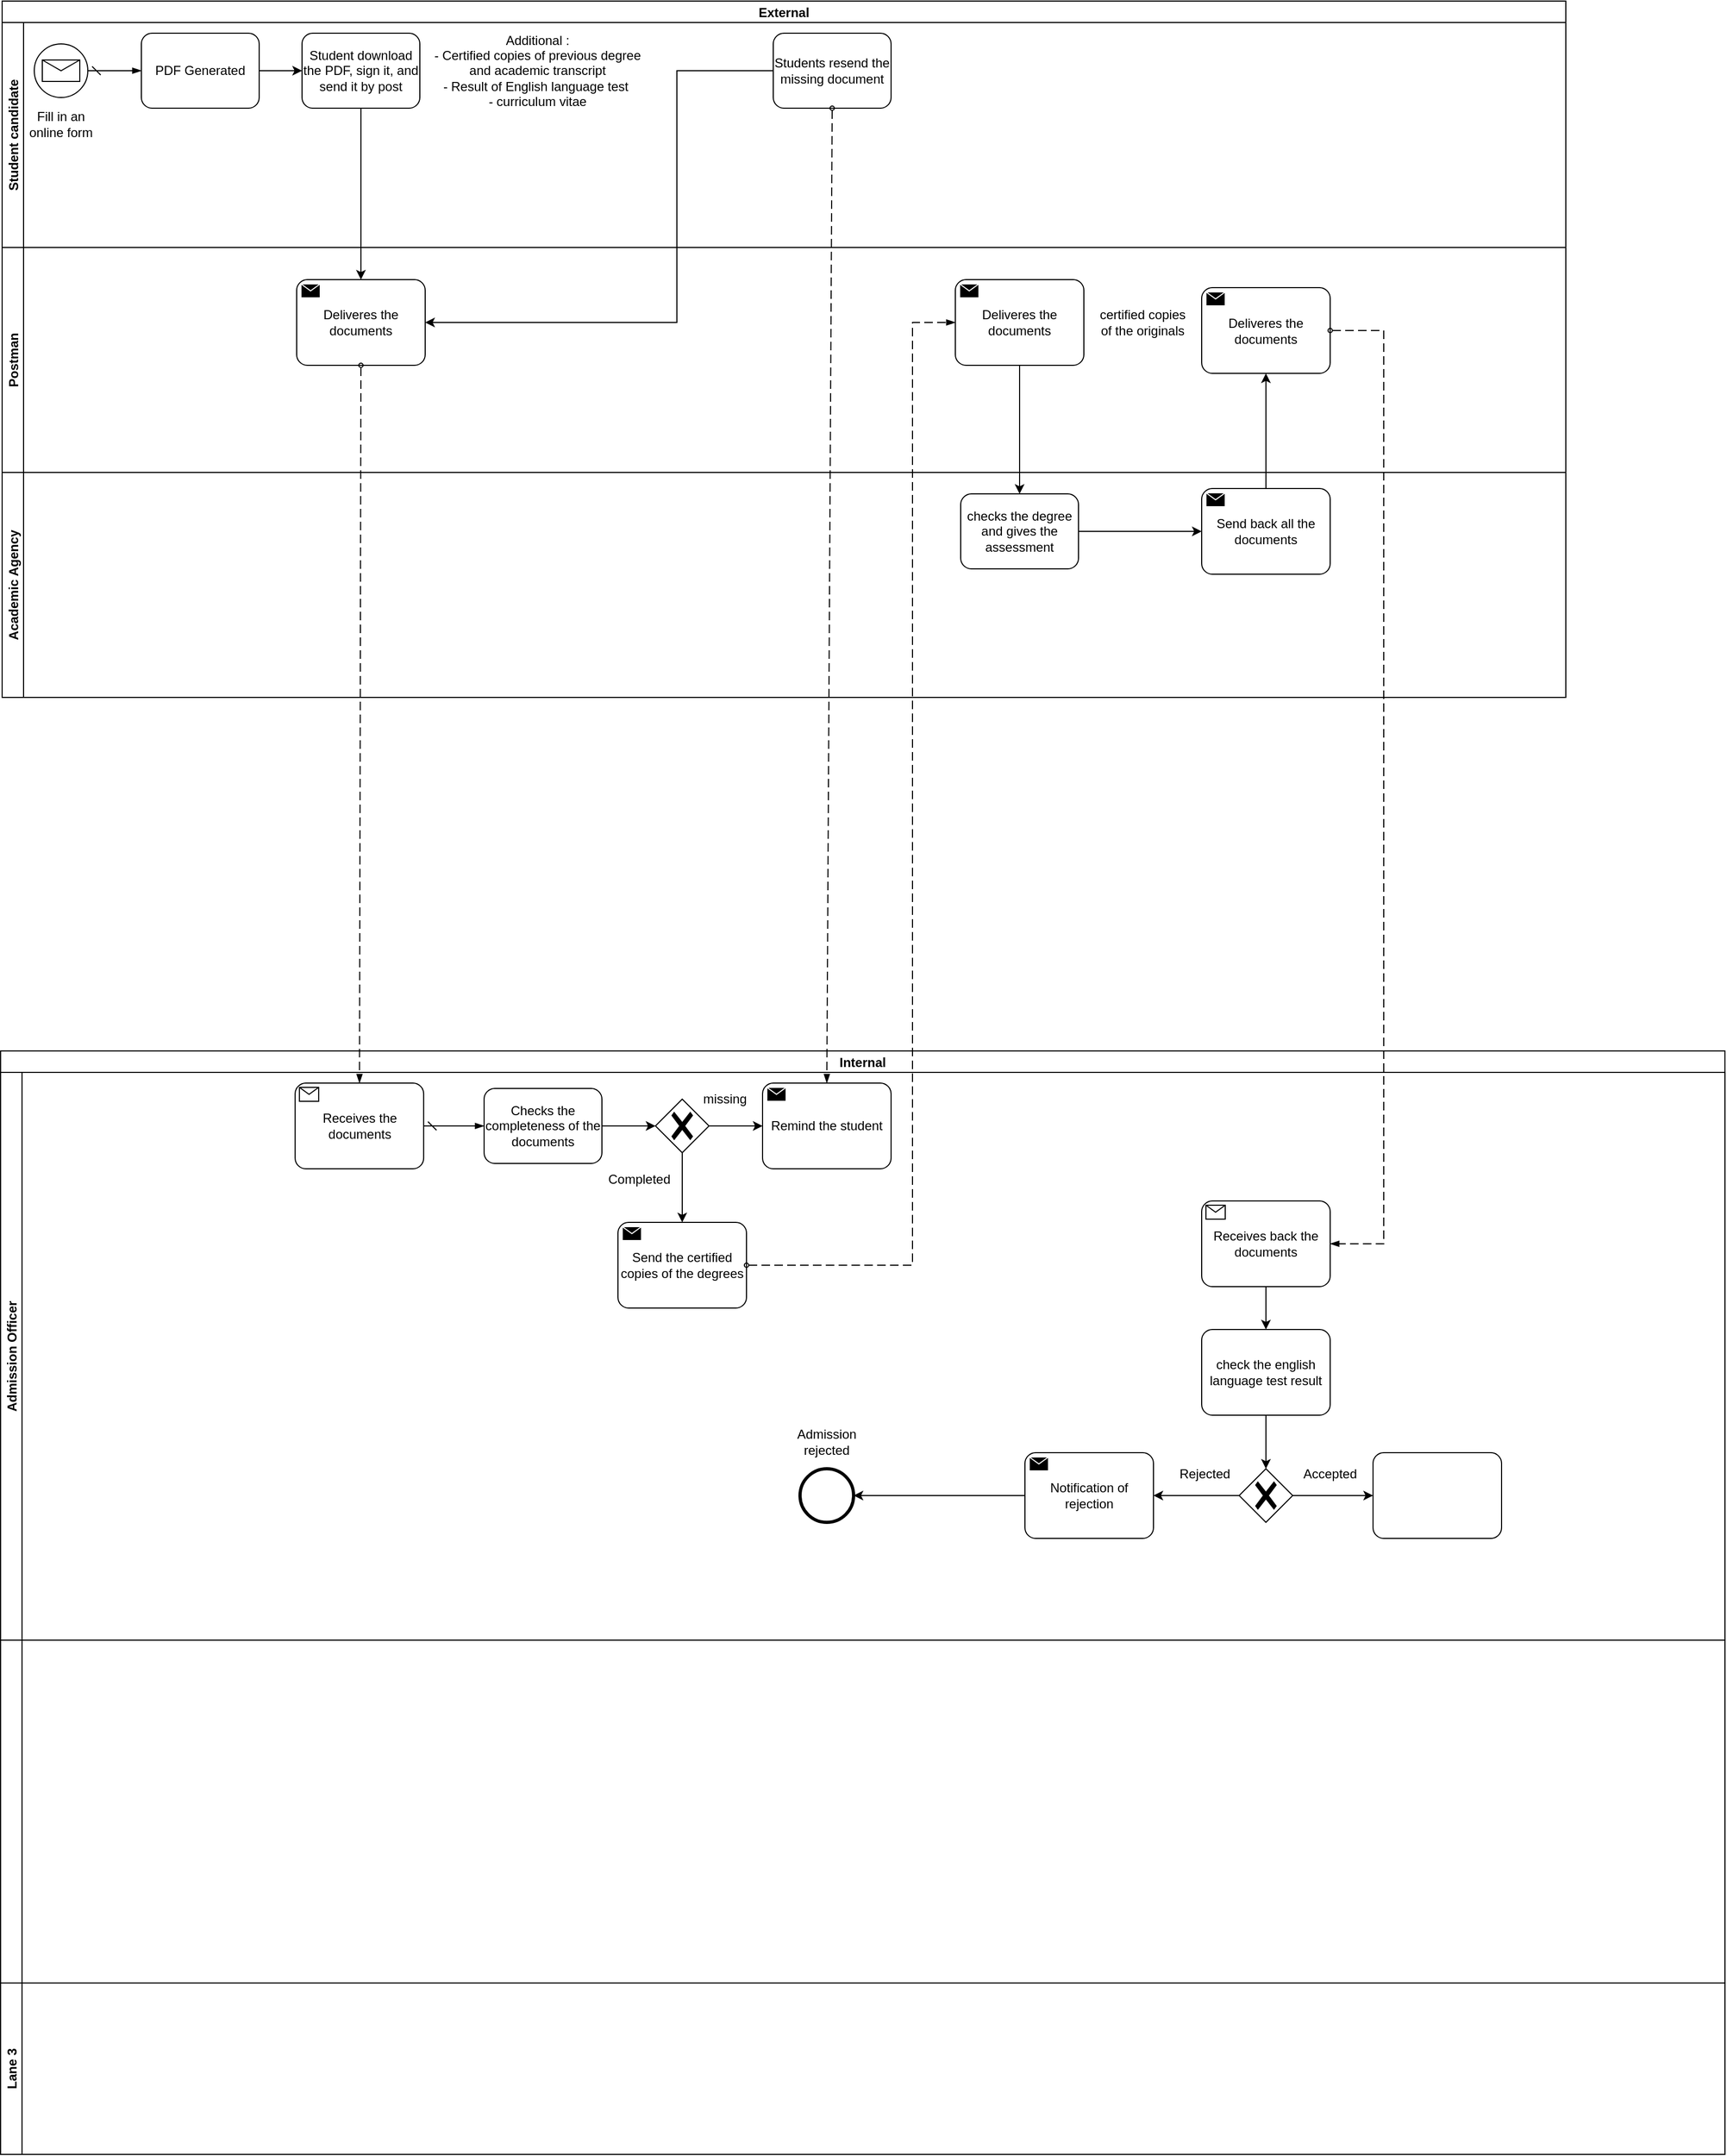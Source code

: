<mxfile version="16.4.5" type="github">
  <diagram name="Page-1" id="2a216829-ef6e-dabb-86c1-c78162f3ba2b">
    <mxGraphModel dx="1085" dy="610" grid="1" gridSize="10" guides="1" tooltips="1" connect="1" arrows="1" fold="1" page="1" pageScale="1" pageWidth="850" pageHeight="1100" background="none" math="0" shadow="0">
      <root>
        <mxCell id="0" />
        <mxCell id="1" parent="0" />
        <mxCell id="xAo5AwCqJUAZyym7p9kT-1" value="External" style="swimlane;childLayout=stackLayout;resizeParent=1;resizeParentMax=0;horizontal=1;startSize=20;horizontalStack=0;" parent="1" vertex="1">
          <mxGeometry x="160" y="20" width="1460" height="650" as="geometry" />
        </mxCell>
        <mxCell id="xAo5AwCqJUAZyym7p9kT-2" value="Student candidate" style="swimlane;startSize=20;horizontal=0;" parent="xAo5AwCqJUAZyym7p9kT-1" vertex="1">
          <mxGeometry y="20" width="1460" height="210" as="geometry" />
        </mxCell>
        <mxCell id="xAo5AwCqJUAZyym7p9kT-6" value="" style="points=[[0.145,0.145,0],[0.5,0,0],[0.855,0.145,0],[1,0.5,0],[0.855,0.855,0],[0.5,1,0],[0.145,0.855,0],[0,0.5,0]];shape=mxgraph.bpmn.event;html=1;verticalLabelPosition=bottom;labelBackgroundColor=#ffffff;verticalAlign=top;align=center;perimeter=ellipsePerimeter;outlineConnect=0;aspect=fixed;outline=standard;symbol=message;" parent="xAo5AwCqJUAZyym7p9kT-2" vertex="1">
          <mxGeometry x="30" y="20" width="50" height="50" as="geometry" />
        </mxCell>
        <mxCell id="xAo5AwCqJUAZyym7p9kT-7" value="Fill in an online form" style="text;html=1;strokeColor=none;fillColor=none;align=center;verticalAlign=middle;whiteSpace=wrap;rounded=0;" parent="xAo5AwCqJUAZyym7p9kT-2" vertex="1">
          <mxGeometry x="20" y="80" width="70" height="30" as="geometry" />
        </mxCell>
        <mxCell id="xAo5AwCqJUAZyym7p9kT-13" style="edgeStyle=orthogonalEdgeStyle;rounded=0;orthogonalLoop=1;jettySize=auto;html=1;entryX=0;entryY=0.5;entryDx=0;entryDy=0;entryPerimeter=0;" parent="xAo5AwCqJUAZyym7p9kT-2" source="xAo5AwCqJUAZyym7p9kT-10" target="xAo5AwCqJUAZyym7p9kT-12" edge="1">
          <mxGeometry relative="1" as="geometry" />
        </mxCell>
        <mxCell id="xAo5AwCqJUAZyym7p9kT-10" value="PDF Generated" style="points=[[0.25,0,0],[0.5,0,0],[0.75,0,0],[1,0.25,0],[1,0.5,0],[1,0.75,0],[0.75,1,0],[0.5,1,0],[0.25,1,0],[0,0.75,0],[0,0.5,0],[0,0.25,0]];shape=mxgraph.bpmn.task;whiteSpace=wrap;rectStyle=rounded;size=10;taskMarker=abstract;" parent="xAo5AwCqJUAZyym7p9kT-2" vertex="1">
          <mxGeometry x="130" y="10" width="110" height="70" as="geometry" />
        </mxCell>
        <mxCell id="xAo5AwCqJUAZyym7p9kT-11" value="" style="edgeStyle=elbowEdgeStyle;fontSize=12;html=1;endArrow=blockThin;endFill=1;startArrow=dash;startFill=0;endSize=6;startSize=6;rounded=0;exitX=1;exitY=0.5;exitDx=0;exitDy=0;exitPerimeter=0;entryX=0;entryY=0.5;entryDx=0;entryDy=0;entryPerimeter=0;" parent="xAo5AwCqJUAZyym7p9kT-2" source="xAo5AwCqJUAZyym7p9kT-6" target="xAo5AwCqJUAZyym7p9kT-10" edge="1">
          <mxGeometry width="160" relative="1" as="geometry">
            <mxPoint x="110" y="110" as="sourcePoint" />
            <mxPoint x="130" y="100" as="targetPoint" />
          </mxGeometry>
        </mxCell>
        <mxCell id="xAo5AwCqJUAZyym7p9kT-12" value="Student download the PDF, sign it, and send it by post" style="points=[[0.25,0,0],[0.5,0,0],[0.75,0,0],[1,0.25,0],[1,0.5,0],[1,0.75,0],[0.75,1,0],[0.5,1,0],[0.25,1,0],[0,0.75,0],[0,0.5,0],[0,0.25,0]];shape=mxgraph.bpmn.task;whiteSpace=wrap;rectStyle=rounded;size=10;taskMarker=abstract;" parent="xAo5AwCqJUAZyym7p9kT-2" vertex="1">
          <mxGeometry x="280" y="10" width="110" height="70" as="geometry" />
        </mxCell>
        <mxCell id="xAo5AwCqJUAZyym7p9kT-14" value="Additional :&lt;br&gt;- Certified copies of previous degree and academic transcript&lt;br&gt;- Result of English language test&amp;nbsp;&lt;br&gt;- curriculum vitae" style="text;html=1;strokeColor=none;fillColor=none;align=center;verticalAlign=middle;whiteSpace=wrap;rounded=0;" parent="xAo5AwCqJUAZyym7p9kT-2" vertex="1">
          <mxGeometry x="400" y="-10" width="200" height="110" as="geometry" />
        </mxCell>
        <mxCell id="UDQJdvHPzE4VP3BuKi0N-14" value="Students resend the missing document" style="points=[[0.25,0,0],[0.5,0,0],[0.75,0,0],[1,0.25,0],[1,0.5,0],[1,0.75,0],[0.75,1,0],[0.5,1,0],[0.25,1,0],[0,0.75,0],[0,0.5,0],[0,0.25,0]];shape=mxgraph.bpmn.task;whiteSpace=wrap;rectStyle=rounded;size=10;taskMarker=abstract;" vertex="1" parent="xAo5AwCqJUAZyym7p9kT-2">
          <mxGeometry x="720" y="10" width="110" height="70" as="geometry" />
        </mxCell>
        <mxCell id="xAo5AwCqJUAZyym7p9kT-36" value="Postman" style="swimlane;startSize=20;horizontal=0;" parent="xAo5AwCqJUAZyym7p9kT-1" vertex="1">
          <mxGeometry y="230" width="1460" height="210" as="geometry" />
        </mxCell>
        <mxCell id="UDQJdvHPzE4VP3BuKi0N-3" value="Deliveres the documents" style="points=[[0.25,0,0],[0.5,0,0],[0.75,0,0],[1,0.25,0],[1,0.5,0],[1,0.75,0],[0.75,1,0],[0.5,1,0],[0.25,1,0],[0,0.75,0],[0,0.5,0],[0,0.25,0]];shape=mxgraph.bpmn.task;whiteSpace=wrap;rectStyle=rounded;size=10;taskMarker=send;" vertex="1" parent="xAo5AwCqJUAZyym7p9kT-36">
          <mxGeometry x="275" y="30" width="120" height="80" as="geometry" />
        </mxCell>
        <mxCell id="UDQJdvHPzE4VP3BuKi0N-37" value="Deliveres the documents" style="points=[[0.25,0,0],[0.5,0,0],[0.75,0,0],[1,0.25,0],[1,0.5,0],[1,0.75,0],[0.75,1,0],[0.5,1,0],[0.25,1,0],[0,0.75,0],[0,0.5,0],[0,0.25,0]];shape=mxgraph.bpmn.task;whiteSpace=wrap;rectStyle=rounded;size=10;taskMarker=send;" vertex="1" parent="xAo5AwCqJUAZyym7p9kT-36">
          <mxGeometry x="890" y="30" width="120" height="80" as="geometry" />
        </mxCell>
        <mxCell id="UDQJdvHPzE4VP3BuKi0N-40" value="certified copies of the originals" style="text;html=1;strokeColor=none;fillColor=none;align=center;verticalAlign=middle;whiteSpace=wrap;rounded=0;" vertex="1" parent="xAo5AwCqJUAZyym7p9kT-36">
          <mxGeometry x="1020" y="47.5" width="90" height="45" as="geometry" />
        </mxCell>
        <mxCell id="UDQJdvHPzE4VP3BuKi0N-43" value="Deliveres the documents" style="points=[[0.25,0,0],[0.5,0,0],[0.75,0,0],[1,0.25,0],[1,0.5,0],[1,0.75,0],[0.75,1,0],[0.5,1,0],[0.25,1,0],[0,0.75,0],[0,0.5,0],[0,0.25,0]];shape=mxgraph.bpmn.task;whiteSpace=wrap;rectStyle=rounded;size=10;taskMarker=send;" vertex="1" parent="xAo5AwCqJUAZyym7p9kT-36">
          <mxGeometry x="1120" y="37.5" width="120" height="80" as="geometry" />
        </mxCell>
        <mxCell id="UDQJdvHPzE4VP3BuKi0N-33" value="Academic Agency" style="swimlane;startSize=20;horizontal=0;" vertex="1" parent="xAo5AwCqJUAZyym7p9kT-1">
          <mxGeometry y="440" width="1460" height="210" as="geometry" />
        </mxCell>
        <mxCell id="UDQJdvHPzE4VP3BuKi0N-42" style="edgeStyle=orthogonalEdgeStyle;rounded=0;orthogonalLoop=1;jettySize=auto;html=1;entryX=0;entryY=0.5;entryDx=0;entryDy=0;entryPerimeter=0;" edge="1" parent="UDQJdvHPzE4VP3BuKi0N-33" source="UDQJdvHPzE4VP3BuKi0N-35" target="UDQJdvHPzE4VP3BuKi0N-41">
          <mxGeometry relative="1" as="geometry" />
        </mxCell>
        <mxCell id="UDQJdvHPzE4VP3BuKi0N-35" value="checks the degree and gives the assessment" style="points=[[0.25,0,0],[0.5,0,0],[0.75,0,0],[1,0.25,0],[1,0.5,0],[1,0.75,0],[0.75,1,0],[0.5,1,0],[0.25,1,0],[0,0.75,0],[0,0.5,0],[0,0.25,0]];shape=mxgraph.bpmn.task;whiteSpace=wrap;rectStyle=rounded;size=10;taskMarker=abstract;" vertex="1" parent="UDQJdvHPzE4VP3BuKi0N-33">
          <mxGeometry x="895.0" y="20" width="110" height="70" as="geometry" />
        </mxCell>
        <mxCell id="UDQJdvHPzE4VP3BuKi0N-41" value="Send back all the documents" style="points=[[0.25,0,0],[0.5,0,0],[0.75,0,0],[1,0.25,0],[1,0.5,0],[1,0.75,0],[0.75,1,0],[0.5,1,0],[0.25,1,0],[0,0.75,0],[0,0.5,0],[0,0.25,0]];shape=mxgraph.bpmn.task;whiteSpace=wrap;rectStyle=rounded;size=10;taskMarker=send;" vertex="1" parent="UDQJdvHPzE4VP3BuKi0N-33">
          <mxGeometry x="1120" y="15" width="120" height="80" as="geometry" />
        </mxCell>
        <mxCell id="UDQJdvHPzE4VP3BuKi0N-4" style="edgeStyle=orthogonalEdgeStyle;rounded=0;orthogonalLoop=1;jettySize=auto;html=1;entryX=0.5;entryY=0;entryDx=0;entryDy=0;entryPerimeter=0;" edge="1" parent="xAo5AwCqJUAZyym7p9kT-1" source="xAo5AwCqJUAZyym7p9kT-12" target="UDQJdvHPzE4VP3BuKi0N-3">
          <mxGeometry relative="1" as="geometry" />
        </mxCell>
        <mxCell id="UDQJdvHPzE4VP3BuKi0N-17" style="edgeStyle=orthogonalEdgeStyle;rounded=0;orthogonalLoop=1;jettySize=auto;html=1;entryX=1;entryY=0.5;entryDx=0;entryDy=0;entryPerimeter=0;" edge="1" parent="xAo5AwCqJUAZyym7p9kT-1" source="UDQJdvHPzE4VP3BuKi0N-14" target="UDQJdvHPzE4VP3BuKi0N-3">
          <mxGeometry relative="1" as="geometry">
            <Array as="points">
              <mxPoint x="630" y="65" />
              <mxPoint x="630" y="300" />
            </Array>
          </mxGeometry>
        </mxCell>
        <mxCell id="UDQJdvHPzE4VP3BuKi0N-39" style="edgeStyle=orthogonalEdgeStyle;rounded=0;orthogonalLoop=1;jettySize=auto;html=1;entryX=0.5;entryY=0;entryDx=0;entryDy=0;entryPerimeter=0;" edge="1" parent="xAo5AwCqJUAZyym7p9kT-1" source="UDQJdvHPzE4VP3BuKi0N-37" target="UDQJdvHPzE4VP3BuKi0N-35">
          <mxGeometry relative="1" as="geometry" />
        </mxCell>
        <mxCell id="UDQJdvHPzE4VP3BuKi0N-45" style="edgeStyle=orthogonalEdgeStyle;rounded=0;orthogonalLoop=1;jettySize=auto;html=1;entryX=0.5;entryY=1;entryDx=0;entryDy=0;entryPerimeter=0;" edge="1" parent="xAo5AwCqJUAZyym7p9kT-1" source="UDQJdvHPzE4VP3BuKi0N-41" target="UDQJdvHPzE4VP3BuKi0N-43">
          <mxGeometry relative="1" as="geometry" />
        </mxCell>
        <mxCell id="xAo5AwCqJUAZyym7p9kT-15" value="Internal" style="swimlane;childLayout=stackLayout;resizeParent=1;resizeParentMax=0;horizontal=1;startSize=20;horizontalStack=0;" parent="1" vertex="1">
          <mxGeometry x="158.57" y="1000" width="1610" height="1030" as="geometry" />
        </mxCell>
        <mxCell id="xAo5AwCqJUAZyym7p9kT-16" value="Admission Officer" style="swimlane;startSize=20;horizontal=0;" parent="xAo5AwCqJUAZyym7p9kT-15" vertex="1">
          <mxGeometry y="20" width="1610" height="530" as="geometry" />
        </mxCell>
        <mxCell id="UDQJdvHPzE4VP3BuKi0N-6" style="edgeStyle=orthogonalEdgeStyle;rounded=0;orthogonalLoop=1;jettySize=auto;html=1;" edge="1" parent="xAo5AwCqJUAZyym7p9kT-16" source="xAo5AwCqJUAZyym7p9kT-48" target="UDQJdvHPzE4VP3BuKi0N-5">
          <mxGeometry relative="1" as="geometry" />
        </mxCell>
        <mxCell id="xAo5AwCqJUAZyym7p9kT-48" value="Checks the completeness of the documents" style="points=[[0.25,0,0],[0.5,0,0],[0.75,0,0],[1,0.25,0],[1,0.5,0],[1,0.75,0],[0.75,1,0],[0.5,1,0],[0.25,1,0],[0,0.75,0],[0,0.5,0],[0,0.25,0]];shape=mxgraph.bpmn.task;whiteSpace=wrap;rectStyle=rounded;size=10;taskMarker=abstract;" parent="xAo5AwCqJUAZyym7p9kT-16" vertex="1">
          <mxGeometry x="451.43" y="15" width="110" height="70" as="geometry" />
        </mxCell>
        <mxCell id="xAo5AwCqJUAZyym7p9kT-49" value="" style="edgeStyle=elbowEdgeStyle;fontSize=12;html=1;endArrow=blockThin;endFill=1;startArrow=dash;startFill=0;endSize=6;startSize=6;rounded=0;exitX=1;exitY=0.5;exitDx=0;exitDy=0;exitPerimeter=0;entryX=0;entryY=0.5;entryDx=0;entryDy=0;entryPerimeter=0;" parent="xAo5AwCqJUAZyym7p9kT-16" source="UDQJdvHPzE4VP3BuKi0N-2" target="xAo5AwCqJUAZyym7p9kT-48" edge="1">
          <mxGeometry width="160" relative="1" as="geometry">
            <mxPoint x="390" y="45" as="sourcePoint" />
            <mxPoint x="430" y="50" as="targetPoint" />
          </mxGeometry>
        </mxCell>
        <mxCell id="UDQJdvHPzE4VP3BuKi0N-2" value="Receives the documents" style="points=[[0.25,0,0],[0.5,0,0],[0.75,0,0],[1,0.25,0],[1,0.5,0],[1,0.75,0],[0.75,1,0],[0.5,1,0],[0.25,1,0],[0,0.75,0],[0,0.5,0],[0,0.25,0]];shape=mxgraph.bpmn.task;whiteSpace=wrap;rectStyle=rounded;size=10;taskMarker=receive;" vertex="1" parent="xAo5AwCqJUAZyym7p9kT-16">
          <mxGeometry x="275" y="10" width="120" height="80" as="geometry" />
        </mxCell>
        <mxCell id="UDQJdvHPzE4VP3BuKi0N-9" style="edgeStyle=orthogonalEdgeStyle;rounded=0;orthogonalLoop=1;jettySize=auto;html=1;entryX=0.5;entryY=0;entryDx=0;entryDy=0;entryPerimeter=0;" edge="1" parent="xAo5AwCqJUAZyym7p9kT-16" source="UDQJdvHPzE4VP3BuKi0N-5" target="UDQJdvHPzE4VP3BuKi0N-8">
          <mxGeometry relative="1" as="geometry" />
        </mxCell>
        <mxCell id="UDQJdvHPzE4VP3BuKi0N-12" style="edgeStyle=orthogonalEdgeStyle;rounded=0;orthogonalLoop=1;jettySize=auto;html=1;" edge="1" parent="xAo5AwCqJUAZyym7p9kT-16" source="UDQJdvHPzE4VP3BuKi0N-5" target="UDQJdvHPzE4VP3BuKi0N-11">
          <mxGeometry relative="1" as="geometry" />
        </mxCell>
        <mxCell id="UDQJdvHPzE4VP3BuKi0N-5" value="" style="points=[[0.25,0.25,0],[0.5,0,0],[0.75,0.25,0],[1,0.5,0],[0.75,0.75,0],[0.5,1,0],[0.25,0.75,0],[0,0.5,0]];shape=mxgraph.bpmn.gateway2;html=1;verticalLabelPosition=bottom;labelBackgroundColor=#ffffff;verticalAlign=top;align=center;perimeter=rhombusPerimeter;outlineConnect=0;outline=none;symbol=none;gwType=exclusive;" vertex="1" parent="xAo5AwCqJUAZyym7p9kT-16">
          <mxGeometry x="611.43" y="25" width="50" height="50" as="geometry" />
        </mxCell>
        <mxCell id="UDQJdvHPzE4VP3BuKi0N-8" value="Send the certified copies of the degrees" style="points=[[0.25,0,0],[0.5,0,0],[0.75,0,0],[1,0.25,0],[1,0.5,0],[1,0.75,0],[0.75,1,0],[0.5,1,0],[0.25,1,0],[0,0.75,0],[0,0.5,0],[0,0.25,0]];shape=mxgraph.bpmn.task;whiteSpace=wrap;rectStyle=rounded;size=10;taskMarker=send;" vertex="1" parent="xAo5AwCqJUAZyym7p9kT-16">
          <mxGeometry x="576.43" y="140" width="120" height="80" as="geometry" />
        </mxCell>
        <mxCell id="UDQJdvHPzE4VP3BuKi0N-10" value="Completed" style="text;html=1;strokeColor=none;fillColor=none;align=center;verticalAlign=middle;whiteSpace=wrap;rounded=0;" vertex="1" parent="xAo5AwCqJUAZyym7p9kT-16">
          <mxGeometry x="571.43" y="90" width="50" height="20" as="geometry" />
        </mxCell>
        <mxCell id="UDQJdvHPzE4VP3BuKi0N-11" value="Remind the student" style="points=[[0.25,0,0],[0.5,0,0],[0.75,0,0],[1,0.25,0],[1,0.5,0],[1,0.75,0],[0.75,1,0],[0.5,1,0],[0.25,1,0],[0,0.75,0],[0,0.5,0],[0,0.25,0]];shape=mxgraph.bpmn.task;whiteSpace=wrap;rectStyle=rounded;size=10;taskMarker=send;" vertex="1" parent="xAo5AwCqJUAZyym7p9kT-16">
          <mxGeometry x="711.43" y="10" width="120" height="80" as="geometry" />
        </mxCell>
        <mxCell id="UDQJdvHPzE4VP3BuKi0N-13" value="missing" style="text;html=1;strokeColor=none;fillColor=none;align=center;verticalAlign=middle;whiteSpace=wrap;rounded=0;" vertex="1" parent="xAo5AwCqJUAZyym7p9kT-16">
          <mxGeometry x="651.43" y="15" width="50" height="20" as="geometry" />
        </mxCell>
        <mxCell id="UDQJdvHPzE4VP3BuKi0N-51" style="edgeStyle=orthogonalEdgeStyle;rounded=0;orthogonalLoop=1;jettySize=auto;html=1;entryX=0.5;entryY=0;entryDx=0;entryDy=0;entryPerimeter=0;" edge="1" parent="xAo5AwCqJUAZyym7p9kT-16" source="UDQJdvHPzE4VP3BuKi0N-49" target="UDQJdvHPzE4VP3BuKi0N-50">
          <mxGeometry relative="1" as="geometry" />
        </mxCell>
        <mxCell id="UDQJdvHPzE4VP3BuKi0N-49" value="Receives back the documents" style="points=[[0.25,0,0],[0.5,0,0],[0.75,0,0],[1,0.25,0],[1,0.5,0],[1,0.75,0],[0.75,1,0],[0.5,1,0],[0.25,1,0],[0,0.75,0],[0,0.5,0],[0,0.25,0]];shape=mxgraph.bpmn.task;whiteSpace=wrap;rectStyle=rounded;size=10;taskMarker=receive;" vertex="1" parent="xAo5AwCqJUAZyym7p9kT-16">
          <mxGeometry x="1121.43" y="120" width="120" height="80" as="geometry" />
        </mxCell>
        <mxCell id="UDQJdvHPzE4VP3BuKi0N-53" style="edgeStyle=orthogonalEdgeStyle;rounded=0;orthogonalLoop=1;jettySize=auto;html=1;" edge="1" parent="xAo5AwCqJUAZyym7p9kT-16" source="UDQJdvHPzE4VP3BuKi0N-50" target="UDQJdvHPzE4VP3BuKi0N-52">
          <mxGeometry relative="1" as="geometry" />
        </mxCell>
        <mxCell id="UDQJdvHPzE4VP3BuKi0N-50" value="check the english language test result" style="points=[[0.25,0,0],[0.5,0,0],[0.75,0,0],[1,0.25,0],[1,0.5,0],[1,0.75,0],[0.75,1,0],[0.5,1,0],[0.25,1,0],[0,0.75,0],[0,0.5,0],[0,0.25,0]];shape=mxgraph.bpmn.task;whiteSpace=wrap;rectStyle=rounded;size=10;taskMarker=abstract;" vertex="1" parent="xAo5AwCqJUAZyym7p9kT-16">
          <mxGeometry x="1121.43" y="240" width="120" height="80" as="geometry" />
        </mxCell>
        <mxCell id="UDQJdvHPzE4VP3BuKi0N-55" style="edgeStyle=orthogonalEdgeStyle;rounded=0;orthogonalLoop=1;jettySize=auto;html=1;entryX=1;entryY=0.5;entryDx=0;entryDy=0;entryPerimeter=0;" edge="1" parent="xAo5AwCqJUAZyym7p9kT-16" source="UDQJdvHPzE4VP3BuKi0N-52" target="UDQJdvHPzE4VP3BuKi0N-54">
          <mxGeometry relative="1" as="geometry" />
        </mxCell>
        <mxCell id="UDQJdvHPzE4VP3BuKi0N-62" style="edgeStyle=orthogonalEdgeStyle;rounded=0;orthogonalLoop=1;jettySize=auto;html=1;entryX=0;entryY=0.5;entryDx=0;entryDy=0;entryPerimeter=0;" edge="1" parent="xAo5AwCqJUAZyym7p9kT-16" source="UDQJdvHPzE4VP3BuKi0N-52" target="UDQJdvHPzE4VP3BuKi0N-61">
          <mxGeometry relative="1" as="geometry" />
        </mxCell>
        <mxCell id="UDQJdvHPzE4VP3BuKi0N-52" value="" style="points=[[0.25,0.25,0],[0.5,0,0],[0.75,0.25,0],[1,0.5,0],[0.75,0.75,0],[0.5,1,0],[0.25,0.75,0],[0,0.5,0]];shape=mxgraph.bpmn.gateway2;html=1;verticalLabelPosition=bottom;labelBackgroundColor=#ffffff;verticalAlign=top;align=center;perimeter=rhombusPerimeter;outlineConnect=0;outline=none;symbol=none;gwType=exclusive;" vertex="1" parent="xAo5AwCqJUAZyym7p9kT-16">
          <mxGeometry x="1156.43" y="370" width="50" height="50" as="geometry" />
        </mxCell>
        <mxCell id="UDQJdvHPzE4VP3BuKi0N-59" style="edgeStyle=orthogonalEdgeStyle;rounded=0;orthogonalLoop=1;jettySize=auto;html=1;entryX=1;entryY=0.5;entryDx=0;entryDy=0;entryPerimeter=0;" edge="1" parent="xAo5AwCqJUAZyym7p9kT-16" source="UDQJdvHPzE4VP3BuKi0N-54" target="UDQJdvHPzE4VP3BuKi0N-57">
          <mxGeometry relative="1" as="geometry" />
        </mxCell>
        <mxCell id="UDQJdvHPzE4VP3BuKi0N-54" value="Notification of rejection" style="points=[[0.25,0,0],[0.5,0,0],[0.75,0,0],[1,0.25,0],[1,0.5,0],[1,0.75,0],[0.75,1,0],[0.5,1,0],[0.25,1,0],[0,0.75,0],[0,0.5,0],[0,0.25,0]];shape=mxgraph.bpmn.task;whiteSpace=wrap;rectStyle=rounded;size=10;taskMarker=send;" vertex="1" parent="xAo5AwCqJUAZyym7p9kT-16">
          <mxGeometry x="956.43" y="355" width="120" height="80" as="geometry" />
        </mxCell>
        <mxCell id="UDQJdvHPzE4VP3BuKi0N-56" value="Rejected" style="text;html=1;strokeColor=none;fillColor=none;align=center;verticalAlign=middle;whiteSpace=wrap;rounded=0;" vertex="1" parent="xAo5AwCqJUAZyym7p9kT-16">
          <mxGeometry x="1084.43" y="360" width="80" height="30" as="geometry" />
        </mxCell>
        <mxCell id="UDQJdvHPzE4VP3BuKi0N-57" value="" style="points=[[0.145,0.145,0],[0.5,0,0],[0.855,0.145,0],[1,0.5,0],[0.855,0.855,0],[0.5,1,0],[0.145,0.855,0],[0,0.5,0]];shape=mxgraph.bpmn.event;html=1;verticalLabelPosition=bottom;labelBackgroundColor=#ffffff;verticalAlign=top;align=center;perimeter=ellipsePerimeter;outlineConnect=0;aspect=fixed;outline=end;symbol=terminate2;" vertex="1" parent="xAo5AwCqJUAZyym7p9kT-16">
          <mxGeometry x="746.43" y="370" width="50" height="50" as="geometry" />
        </mxCell>
        <mxCell id="UDQJdvHPzE4VP3BuKi0N-60" value="Admission rejected" style="text;html=1;strokeColor=none;fillColor=none;align=center;verticalAlign=middle;whiteSpace=wrap;rounded=0;" vertex="1" parent="xAo5AwCqJUAZyym7p9kT-16">
          <mxGeometry x="731.43" y="330" width="80" height="30" as="geometry" />
        </mxCell>
        <mxCell id="UDQJdvHPzE4VP3BuKi0N-61" value="" style="points=[[0.25,0,0],[0.5,0,0],[0.75,0,0],[1,0.25,0],[1,0.5,0],[1,0.75,0],[0.75,1,0],[0.5,1,0],[0.25,1,0],[0,0.75,0],[0,0.5,0],[0,0.25,0]];shape=mxgraph.bpmn.task;whiteSpace=wrap;rectStyle=rounded;size=10;taskMarker=abstract;" vertex="1" parent="xAo5AwCqJUAZyym7p9kT-16">
          <mxGeometry x="1281.43" y="355" width="120" height="80" as="geometry" />
        </mxCell>
        <mxCell id="UDQJdvHPzE4VP3BuKi0N-63" value="Accepted" style="text;html=1;strokeColor=none;fillColor=none;align=center;verticalAlign=middle;whiteSpace=wrap;rounded=0;" vertex="1" parent="xAo5AwCqJUAZyym7p9kT-16">
          <mxGeometry x="1201.43" y="360" width="80" height="30" as="geometry" />
        </mxCell>
        <mxCell id="xAo5AwCqJUAZyym7p9kT-17" value="" style="swimlane;startSize=20;horizontal=0;" parent="xAo5AwCqJUAZyym7p9kT-15" vertex="1">
          <mxGeometry y="550" width="1610" height="320" as="geometry" />
        </mxCell>
        <mxCell id="xAo5AwCqJUAZyym7p9kT-18" value="Lane 3" style="swimlane;startSize=20;horizontal=0;" parent="xAo5AwCqJUAZyym7p9kT-15" vertex="1">
          <mxGeometry y="870" width="1610" height="160" as="geometry" />
        </mxCell>
        <mxCell id="xAo5AwCqJUAZyym7p9kT-47" value="" style="dashed=1;dashPattern=8 4;endArrow=blockThin;endFill=1;startArrow=oval;startFill=0;endSize=6;startSize=4;rounded=0;exitX=0.5;exitY=1;exitDx=0;exitDy=0;exitPerimeter=0;" parent="1" source="UDQJdvHPzE4VP3BuKi0N-3" target="UDQJdvHPzE4VP3BuKi0N-2" edge="1">
          <mxGeometry width="160" relative="1" as="geometry">
            <mxPoint x="650" y="390" as="sourcePoint" />
            <mxPoint x="495" y="710" as="targetPoint" />
          </mxGeometry>
        </mxCell>
        <mxCell id="UDQJdvHPzE4VP3BuKi0N-16" value="" style="dashed=1;dashPattern=8 4;endArrow=blockThin;endFill=1;startArrow=oval;startFill=0;endSize=6;startSize=4;rounded=0;exitX=0.5;exitY=1;exitDx=0;exitDy=0;exitPerimeter=0;entryX=0.5;entryY=0;entryDx=0;entryDy=0;entryPerimeter=0;" edge="1" parent="1" source="UDQJdvHPzE4VP3BuKi0N-14" target="UDQJdvHPzE4VP3BuKi0N-11">
          <mxGeometry width="160" relative="1" as="geometry">
            <mxPoint x="960" y="170" as="sourcePoint" />
            <mxPoint x="960" y="520" as="targetPoint" />
          </mxGeometry>
        </mxCell>
        <mxCell id="UDQJdvHPzE4VP3BuKi0N-47" value="" style="dashed=1;dashPattern=8 4;endArrow=blockThin;endFill=1;startArrow=oval;startFill=0;endSize=6;startSize=4;rounded=0;entryX=0;entryY=0.5;entryDx=0;entryDy=0;entryPerimeter=0;exitX=1;exitY=0.5;exitDx=0;exitDy=0;exitPerimeter=0;edgeStyle=orthogonalEdgeStyle;" edge="1" parent="1" source="UDQJdvHPzE4VP3BuKi0N-8" target="UDQJdvHPzE4VP3BuKi0N-37">
          <mxGeometry width="160" relative="1" as="geometry">
            <mxPoint x="1120" y="580" as="sourcePoint" />
            <mxPoint x="1280" y="580" as="targetPoint" />
            <Array as="points">
              <mxPoint x="1010" y="1200" />
              <mxPoint x="1010" y="320" />
            </Array>
          </mxGeometry>
        </mxCell>
        <mxCell id="UDQJdvHPzE4VP3BuKi0N-46" value="" style="dashed=1;dashPattern=8 4;endArrow=blockThin;endFill=1;startArrow=oval;startFill=0;endSize=6;startSize=4;rounded=0;exitX=1;exitY=0.5;exitDx=0;exitDy=0;exitPerimeter=0;edgeStyle=orthogonalEdgeStyle;entryX=1;entryY=0.5;entryDx=0;entryDy=0;entryPerimeter=0;" edge="1" parent="1" source="UDQJdvHPzE4VP3BuKi0N-43" target="UDQJdvHPzE4VP3BuKi0N-49">
          <mxGeometry width="160" relative="1" as="geometry">
            <mxPoint x="1600" y="410" as="sourcePoint" />
            <mxPoint x="1410" y="1180" as="targetPoint" />
            <Array as="points">
              <mxPoint x="1450" y="327" />
              <mxPoint x="1450" y="1180" />
            </Array>
          </mxGeometry>
        </mxCell>
      </root>
    </mxGraphModel>
  </diagram>
</mxfile>

